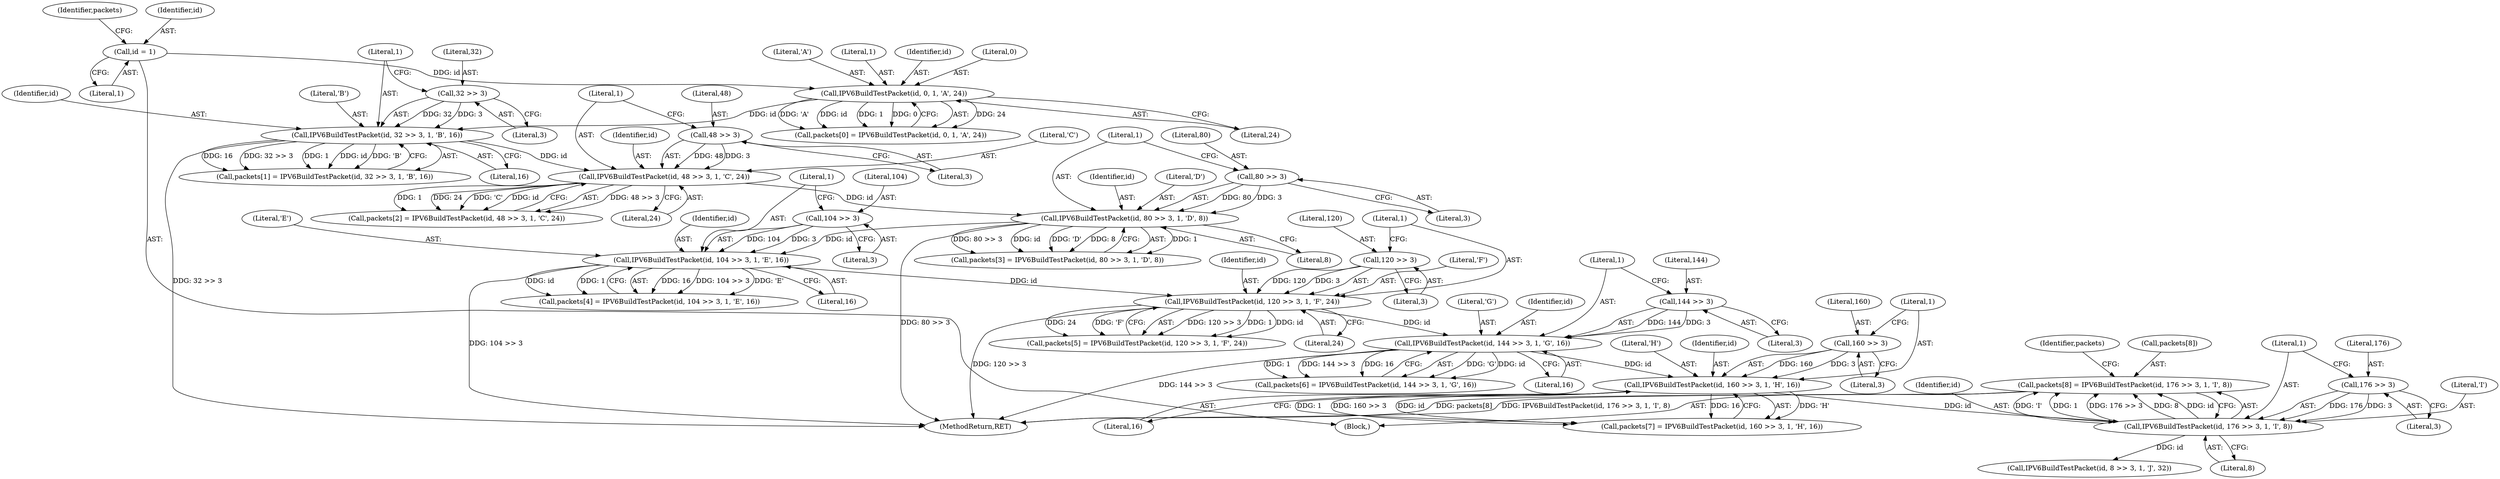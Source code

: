 digraph "0_suricata_4a04f814b15762eb446a5ead4d69d021512df6f8_14@array" {
"1000238" [label="(Call,packets[8] = IPV6BuildTestPacket(id, 176 >> 3, 1, 'I', 8))"];
"1000242" [label="(Call,IPV6BuildTestPacket(id, 176 >> 3, 1, 'I', 8))"];
"1000230" [label="(Call,IPV6BuildTestPacket(id, 160 >> 3, 1, 'H', 16))"];
"1000218" [label="(Call,IPV6BuildTestPacket(id, 144 >> 3, 1, 'G', 16))"];
"1000206" [label="(Call,IPV6BuildTestPacket(id, 120 >> 3, 1, 'F', 24))"];
"1000194" [label="(Call,IPV6BuildTestPacket(id, 104 >> 3, 1, 'E', 16))"];
"1000182" [label="(Call,IPV6BuildTestPacket(id, 80 >> 3, 1, 'D', 8))"];
"1000170" [label="(Call,IPV6BuildTestPacket(id, 48 >> 3, 1, 'C', 24))"];
"1000158" [label="(Call,IPV6BuildTestPacket(id, 32 >> 3, 1, 'B', 16))"];
"1000148" [label="(Call,IPV6BuildTestPacket(id, 0, 1, 'A', 24))"];
"1000135" [label="(Call,id = 1)"];
"1000160" [label="(Call,32 >> 3)"];
"1000172" [label="(Call,48 >> 3)"];
"1000184" [label="(Call,80 >> 3)"];
"1000196" [label="(Call,104 >> 3)"];
"1000208" [label="(Call,120 >> 3)"];
"1000220" [label="(Call,144 >> 3)"];
"1000232" [label="(Call,160 >> 3)"];
"1000244" [label="(Call,176 >> 3)"];
"1000224" [label="(Literal,'G')"];
"1000177" [label="(Literal,24)"];
"1000226" [label="(Call,packets[7] = IPV6BuildTestPacket(id, 160 >> 3, 1, 'H', 16))"];
"1000137" [label="(Literal,1)"];
"1000252" [label="(Identifier,packets)"];
"1000166" [label="(Call,packets[2] = IPV6BuildTestPacket(id, 48 >> 3, 1, 'C', 24))"];
"1000187" [label="(Literal,1)"];
"1000127" [label="(Block,)"];
"1000183" [label="(Identifier,id)"];
"1000201" [label="(Literal,16)"];
"1000213" [label="(Literal,24)"];
"1000233" [label="(Literal,160)"];
"1000135" [label="(Call,id = 1)"];
"1000175" [label="(Literal,1)"];
"1000225" [label="(Literal,16)"];
"1000188" [label="(Literal,'D')"];
"1000172" [label="(Call,48 >> 3)"];
"1000246" [label="(Literal,3)"];
"1000222" [label="(Literal,3)"];
"1000185" [label="(Literal,80)"];
"1000199" [label="(Literal,1)"];
"1000165" [label="(Literal,16)"];
"1000209" [label="(Literal,120)"];
"1000173" [label="(Literal,48)"];
"1000194" [label="(Call,IPV6BuildTestPacket(id, 104 >> 3, 1, 'E', 16))"];
"1000152" [label="(Literal,'A')"];
"1000212" [label="(Literal,'F')"];
"1000230" [label="(Call,IPV6BuildTestPacket(id, 160 >> 3, 1, 'H', 16))"];
"1000159" [label="(Identifier,id)"];
"1000198" [label="(Literal,3)"];
"1000140" [label="(Identifier,packets)"];
"1000162" [label="(Literal,3)"];
"1000144" [label="(Call,packets[0] = IPV6BuildTestPacket(id, 0, 1, 'A', 24))"];
"1000189" [label="(Literal,8)"];
"1000235" [label="(Literal,1)"];
"1000245" [label="(Literal,176)"];
"1000242" [label="(Call,IPV6BuildTestPacket(id, 176 >> 3, 1, 'I', 8))"];
"1000148" [label="(Call,IPV6BuildTestPacket(id, 0, 1, 'A', 24))"];
"1000153" [label="(Literal,24)"];
"1000232" [label="(Call,160 >> 3)"];
"1000154" [label="(Call,packets[1] = IPV6BuildTestPacket(id, 32 >> 3, 1, 'B', 16))"];
"1000151" [label="(Literal,1)"];
"1000190" [label="(Call,packets[4] = IPV6BuildTestPacket(id, 104 >> 3, 1, 'E', 16))"];
"1000161" [label="(Literal,32)"];
"1000254" [label="(Call,IPV6BuildTestPacket(id, 8 >> 3, 1, 'J', 32))"];
"1000499" [label="(MethodReturn,RET)"];
"1000200" [label="(Literal,'E')"];
"1000186" [label="(Literal,3)"];
"1000184" [label="(Call,80 >> 3)"];
"1000195" [label="(Identifier,id)"];
"1000211" [label="(Literal,1)"];
"1000234" [label="(Literal,3)"];
"1000197" [label="(Literal,104)"];
"1000248" [label="(Literal,'I')"];
"1000244" [label="(Call,176 >> 3)"];
"1000176" [label="(Literal,'C')"];
"1000170" [label="(Call,IPV6BuildTestPacket(id, 48 >> 3, 1, 'C', 24))"];
"1000158" [label="(Call,IPV6BuildTestPacket(id, 32 >> 3, 1, 'B', 16))"];
"1000196" [label="(Call,104 >> 3)"];
"1000163" [label="(Literal,1)"];
"1000238" [label="(Call,packets[8] = IPV6BuildTestPacket(id, 176 >> 3, 1, 'I', 8))"];
"1000149" [label="(Identifier,id)"];
"1000223" [label="(Literal,1)"];
"1000207" [label="(Identifier,id)"];
"1000239" [label="(Call,packets[8])"];
"1000220" [label="(Call,144 >> 3)"];
"1000150" [label="(Literal,0)"];
"1000218" [label="(Call,IPV6BuildTestPacket(id, 144 >> 3, 1, 'G', 16))"];
"1000210" [label="(Literal,3)"];
"1000247" [label="(Literal,1)"];
"1000182" [label="(Call,IPV6BuildTestPacket(id, 80 >> 3, 1, 'D', 8))"];
"1000164" [label="(Literal,'B')"];
"1000174" [label="(Literal,3)"];
"1000219" [label="(Identifier,id)"];
"1000171" [label="(Identifier,id)"];
"1000214" [label="(Call,packets[6] = IPV6BuildTestPacket(id, 144 >> 3, 1, 'G', 16))"];
"1000178" [label="(Call,packets[3] = IPV6BuildTestPacket(id, 80 >> 3, 1, 'D', 8))"];
"1000236" [label="(Literal,'H')"];
"1000249" [label="(Literal,8)"];
"1000231" [label="(Identifier,id)"];
"1000221" [label="(Literal,144)"];
"1000237" [label="(Literal,16)"];
"1000206" [label="(Call,IPV6BuildTestPacket(id, 120 >> 3, 1, 'F', 24))"];
"1000243" [label="(Identifier,id)"];
"1000208" [label="(Call,120 >> 3)"];
"1000160" [label="(Call,32 >> 3)"];
"1000202" [label="(Call,packets[5] = IPV6BuildTestPacket(id, 120 >> 3, 1, 'F', 24))"];
"1000136" [label="(Identifier,id)"];
"1000238" -> "1000127"  [label="AST: "];
"1000238" -> "1000242"  [label="CFG: "];
"1000239" -> "1000238"  [label="AST: "];
"1000242" -> "1000238"  [label="AST: "];
"1000252" -> "1000238"  [label="CFG: "];
"1000238" -> "1000499"  [label="DDG: packets[8]"];
"1000238" -> "1000499"  [label="DDG: IPV6BuildTestPacket(id, 176 >> 3, 1, 'I', 8)"];
"1000242" -> "1000238"  [label="DDG: 'I'"];
"1000242" -> "1000238"  [label="DDG: 1"];
"1000242" -> "1000238"  [label="DDG: 176 >> 3"];
"1000242" -> "1000238"  [label="DDG: 8"];
"1000242" -> "1000238"  [label="DDG: id"];
"1000242" -> "1000249"  [label="CFG: "];
"1000243" -> "1000242"  [label="AST: "];
"1000244" -> "1000242"  [label="AST: "];
"1000247" -> "1000242"  [label="AST: "];
"1000248" -> "1000242"  [label="AST: "];
"1000249" -> "1000242"  [label="AST: "];
"1000230" -> "1000242"  [label="DDG: id"];
"1000244" -> "1000242"  [label="DDG: 176"];
"1000244" -> "1000242"  [label="DDG: 3"];
"1000242" -> "1000254"  [label="DDG: id"];
"1000230" -> "1000226"  [label="AST: "];
"1000230" -> "1000237"  [label="CFG: "];
"1000231" -> "1000230"  [label="AST: "];
"1000232" -> "1000230"  [label="AST: "];
"1000235" -> "1000230"  [label="AST: "];
"1000236" -> "1000230"  [label="AST: "];
"1000237" -> "1000230"  [label="AST: "];
"1000226" -> "1000230"  [label="CFG: "];
"1000230" -> "1000226"  [label="DDG: 'H'"];
"1000230" -> "1000226"  [label="DDG: 1"];
"1000230" -> "1000226"  [label="DDG: 160 >> 3"];
"1000230" -> "1000226"  [label="DDG: id"];
"1000230" -> "1000226"  [label="DDG: 16"];
"1000218" -> "1000230"  [label="DDG: id"];
"1000232" -> "1000230"  [label="DDG: 160"];
"1000232" -> "1000230"  [label="DDG: 3"];
"1000218" -> "1000214"  [label="AST: "];
"1000218" -> "1000225"  [label="CFG: "];
"1000219" -> "1000218"  [label="AST: "];
"1000220" -> "1000218"  [label="AST: "];
"1000223" -> "1000218"  [label="AST: "];
"1000224" -> "1000218"  [label="AST: "];
"1000225" -> "1000218"  [label="AST: "];
"1000214" -> "1000218"  [label="CFG: "];
"1000218" -> "1000499"  [label="DDG: 144 >> 3"];
"1000218" -> "1000214"  [label="DDG: 'G'"];
"1000218" -> "1000214"  [label="DDG: id"];
"1000218" -> "1000214"  [label="DDG: 1"];
"1000218" -> "1000214"  [label="DDG: 144 >> 3"];
"1000218" -> "1000214"  [label="DDG: 16"];
"1000206" -> "1000218"  [label="DDG: id"];
"1000220" -> "1000218"  [label="DDG: 144"];
"1000220" -> "1000218"  [label="DDG: 3"];
"1000206" -> "1000202"  [label="AST: "];
"1000206" -> "1000213"  [label="CFG: "];
"1000207" -> "1000206"  [label="AST: "];
"1000208" -> "1000206"  [label="AST: "];
"1000211" -> "1000206"  [label="AST: "];
"1000212" -> "1000206"  [label="AST: "];
"1000213" -> "1000206"  [label="AST: "];
"1000202" -> "1000206"  [label="CFG: "];
"1000206" -> "1000499"  [label="DDG: 120 >> 3"];
"1000206" -> "1000202"  [label="DDG: 120 >> 3"];
"1000206" -> "1000202"  [label="DDG: 1"];
"1000206" -> "1000202"  [label="DDG: id"];
"1000206" -> "1000202"  [label="DDG: 24"];
"1000206" -> "1000202"  [label="DDG: 'F'"];
"1000194" -> "1000206"  [label="DDG: id"];
"1000208" -> "1000206"  [label="DDG: 120"];
"1000208" -> "1000206"  [label="DDG: 3"];
"1000194" -> "1000190"  [label="AST: "];
"1000194" -> "1000201"  [label="CFG: "];
"1000195" -> "1000194"  [label="AST: "];
"1000196" -> "1000194"  [label="AST: "];
"1000199" -> "1000194"  [label="AST: "];
"1000200" -> "1000194"  [label="AST: "];
"1000201" -> "1000194"  [label="AST: "];
"1000190" -> "1000194"  [label="CFG: "];
"1000194" -> "1000499"  [label="DDG: 104 >> 3"];
"1000194" -> "1000190"  [label="DDG: 16"];
"1000194" -> "1000190"  [label="DDG: 104 >> 3"];
"1000194" -> "1000190"  [label="DDG: 'E'"];
"1000194" -> "1000190"  [label="DDG: id"];
"1000194" -> "1000190"  [label="DDG: 1"];
"1000182" -> "1000194"  [label="DDG: id"];
"1000196" -> "1000194"  [label="DDG: 104"];
"1000196" -> "1000194"  [label="DDG: 3"];
"1000182" -> "1000178"  [label="AST: "];
"1000182" -> "1000189"  [label="CFG: "];
"1000183" -> "1000182"  [label="AST: "];
"1000184" -> "1000182"  [label="AST: "];
"1000187" -> "1000182"  [label="AST: "];
"1000188" -> "1000182"  [label="AST: "];
"1000189" -> "1000182"  [label="AST: "];
"1000178" -> "1000182"  [label="CFG: "];
"1000182" -> "1000499"  [label="DDG: 80 >> 3"];
"1000182" -> "1000178"  [label="DDG: 1"];
"1000182" -> "1000178"  [label="DDG: 80 >> 3"];
"1000182" -> "1000178"  [label="DDG: id"];
"1000182" -> "1000178"  [label="DDG: 'D'"];
"1000182" -> "1000178"  [label="DDG: 8"];
"1000170" -> "1000182"  [label="DDG: id"];
"1000184" -> "1000182"  [label="DDG: 80"];
"1000184" -> "1000182"  [label="DDG: 3"];
"1000170" -> "1000166"  [label="AST: "];
"1000170" -> "1000177"  [label="CFG: "];
"1000171" -> "1000170"  [label="AST: "];
"1000172" -> "1000170"  [label="AST: "];
"1000175" -> "1000170"  [label="AST: "];
"1000176" -> "1000170"  [label="AST: "];
"1000177" -> "1000170"  [label="AST: "];
"1000166" -> "1000170"  [label="CFG: "];
"1000170" -> "1000166"  [label="DDG: 48 >> 3"];
"1000170" -> "1000166"  [label="DDG: 1"];
"1000170" -> "1000166"  [label="DDG: 24"];
"1000170" -> "1000166"  [label="DDG: 'C'"];
"1000170" -> "1000166"  [label="DDG: id"];
"1000158" -> "1000170"  [label="DDG: id"];
"1000172" -> "1000170"  [label="DDG: 48"];
"1000172" -> "1000170"  [label="DDG: 3"];
"1000158" -> "1000154"  [label="AST: "];
"1000158" -> "1000165"  [label="CFG: "];
"1000159" -> "1000158"  [label="AST: "];
"1000160" -> "1000158"  [label="AST: "];
"1000163" -> "1000158"  [label="AST: "];
"1000164" -> "1000158"  [label="AST: "];
"1000165" -> "1000158"  [label="AST: "];
"1000154" -> "1000158"  [label="CFG: "];
"1000158" -> "1000499"  [label="DDG: 32 >> 3"];
"1000158" -> "1000154"  [label="DDG: 16"];
"1000158" -> "1000154"  [label="DDG: 32 >> 3"];
"1000158" -> "1000154"  [label="DDG: 1"];
"1000158" -> "1000154"  [label="DDG: id"];
"1000158" -> "1000154"  [label="DDG: 'B'"];
"1000148" -> "1000158"  [label="DDG: id"];
"1000160" -> "1000158"  [label="DDG: 32"];
"1000160" -> "1000158"  [label="DDG: 3"];
"1000148" -> "1000144"  [label="AST: "];
"1000148" -> "1000153"  [label="CFG: "];
"1000149" -> "1000148"  [label="AST: "];
"1000150" -> "1000148"  [label="AST: "];
"1000151" -> "1000148"  [label="AST: "];
"1000152" -> "1000148"  [label="AST: "];
"1000153" -> "1000148"  [label="AST: "];
"1000144" -> "1000148"  [label="CFG: "];
"1000148" -> "1000144"  [label="DDG: 24"];
"1000148" -> "1000144"  [label="DDG: 'A'"];
"1000148" -> "1000144"  [label="DDG: id"];
"1000148" -> "1000144"  [label="DDG: 1"];
"1000148" -> "1000144"  [label="DDG: 0"];
"1000135" -> "1000148"  [label="DDG: id"];
"1000135" -> "1000127"  [label="AST: "];
"1000135" -> "1000137"  [label="CFG: "];
"1000136" -> "1000135"  [label="AST: "];
"1000137" -> "1000135"  [label="AST: "];
"1000140" -> "1000135"  [label="CFG: "];
"1000160" -> "1000162"  [label="CFG: "];
"1000161" -> "1000160"  [label="AST: "];
"1000162" -> "1000160"  [label="AST: "];
"1000163" -> "1000160"  [label="CFG: "];
"1000172" -> "1000174"  [label="CFG: "];
"1000173" -> "1000172"  [label="AST: "];
"1000174" -> "1000172"  [label="AST: "];
"1000175" -> "1000172"  [label="CFG: "];
"1000184" -> "1000186"  [label="CFG: "];
"1000185" -> "1000184"  [label="AST: "];
"1000186" -> "1000184"  [label="AST: "];
"1000187" -> "1000184"  [label="CFG: "];
"1000196" -> "1000198"  [label="CFG: "];
"1000197" -> "1000196"  [label="AST: "];
"1000198" -> "1000196"  [label="AST: "];
"1000199" -> "1000196"  [label="CFG: "];
"1000208" -> "1000210"  [label="CFG: "];
"1000209" -> "1000208"  [label="AST: "];
"1000210" -> "1000208"  [label="AST: "];
"1000211" -> "1000208"  [label="CFG: "];
"1000220" -> "1000222"  [label="CFG: "];
"1000221" -> "1000220"  [label="AST: "];
"1000222" -> "1000220"  [label="AST: "];
"1000223" -> "1000220"  [label="CFG: "];
"1000232" -> "1000234"  [label="CFG: "];
"1000233" -> "1000232"  [label="AST: "];
"1000234" -> "1000232"  [label="AST: "];
"1000235" -> "1000232"  [label="CFG: "];
"1000244" -> "1000246"  [label="CFG: "];
"1000245" -> "1000244"  [label="AST: "];
"1000246" -> "1000244"  [label="AST: "];
"1000247" -> "1000244"  [label="CFG: "];
}
